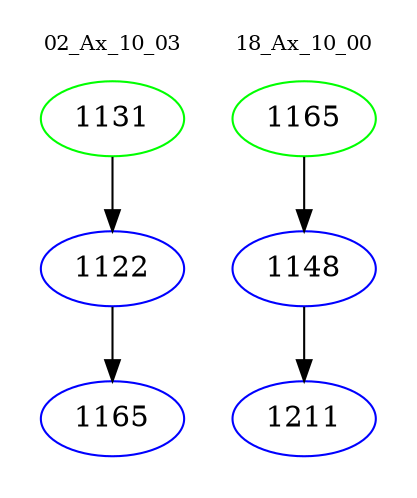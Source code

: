 digraph{
subgraph cluster_0 {
color = white
label = "02_Ax_10_03";
fontsize=10;
T0_1131 [label="1131", color="green"]
T0_1131 -> T0_1122 [color="black"]
T0_1122 [label="1122", color="blue"]
T0_1122 -> T0_1165 [color="black"]
T0_1165 [label="1165", color="blue"]
}
subgraph cluster_1 {
color = white
label = "18_Ax_10_00";
fontsize=10;
T1_1165 [label="1165", color="green"]
T1_1165 -> T1_1148 [color="black"]
T1_1148 [label="1148", color="blue"]
T1_1148 -> T1_1211 [color="black"]
T1_1211 [label="1211", color="blue"]
}
}
